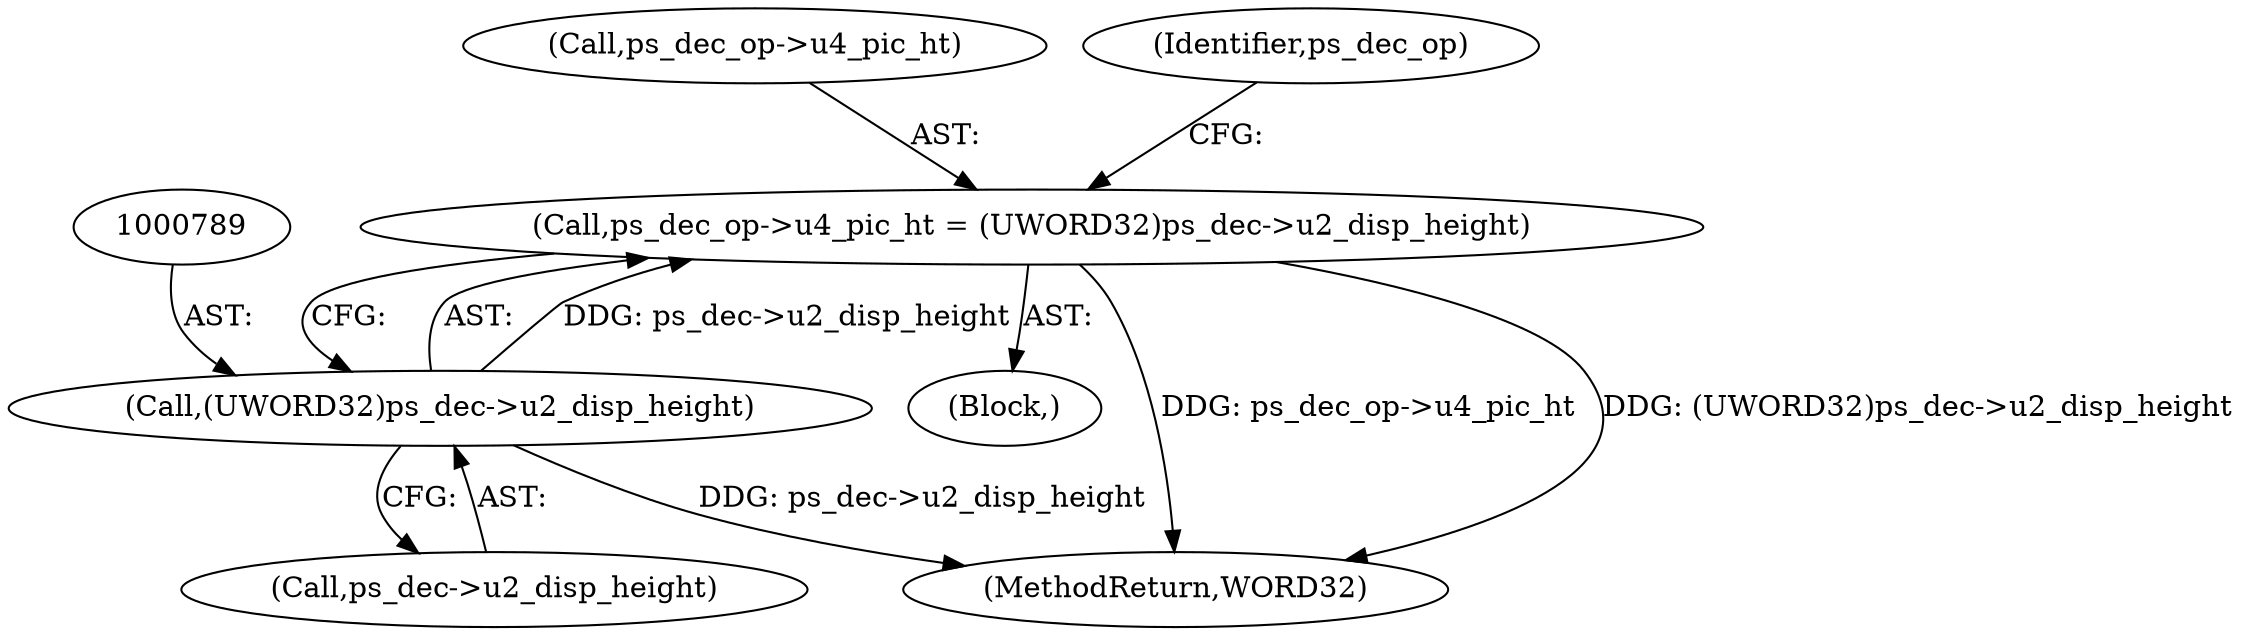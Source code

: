 digraph "0_Android_0b23c81c3dd9ec38f7e6806a3955fed1925541a0@pointer" {
"1000784" [label="(Call,ps_dec_op->u4_pic_ht = (UWORD32)ps_dec->u2_disp_height)"];
"1000788" [label="(Call,(UWORD32)ps_dec->u2_disp_height)"];
"1000712" [label="(Block,)"];
"1000790" [label="(Call,ps_dec->u2_disp_height)"];
"1002226" [label="(MethodReturn,WORD32)"];
"1000788" [label="(Call,(UWORD32)ps_dec->u2_disp_height)"];
"1000785" [label="(Call,ps_dec_op->u4_pic_ht)"];
"1000795" [label="(Identifier,ps_dec_op)"];
"1000784" [label="(Call,ps_dec_op->u4_pic_ht = (UWORD32)ps_dec->u2_disp_height)"];
"1000784" -> "1000712"  [label="AST: "];
"1000784" -> "1000788"  [label="CFG: "];
"1000785" -> "1000784"  [label="AST: "];
"1000788" -> "1000784"  [label="AST: "];
"1000795" -> "1000784"  [label="CFG: "];
"1000784" -> "1002226"  [label="DDG: ps_dec_op->u4_pic_ht"];
"1000784" -> "1002226"  [label="DDG: (UWORD32)ps_dec->u2_disp_height"];
"1000788" -> "1000784"  [label="DDG: ps_dec->u2_disp_height"];
"1000788" -> "1000790"  [label="CFG: "];
"1000789" -> "1000788"  [label="AST: "];
"1000790" -> "1000788"  [label="AST: "];
"1000788" -> "1002226"  [label="DDG: ps_dec->u2_disp_height"];
}
